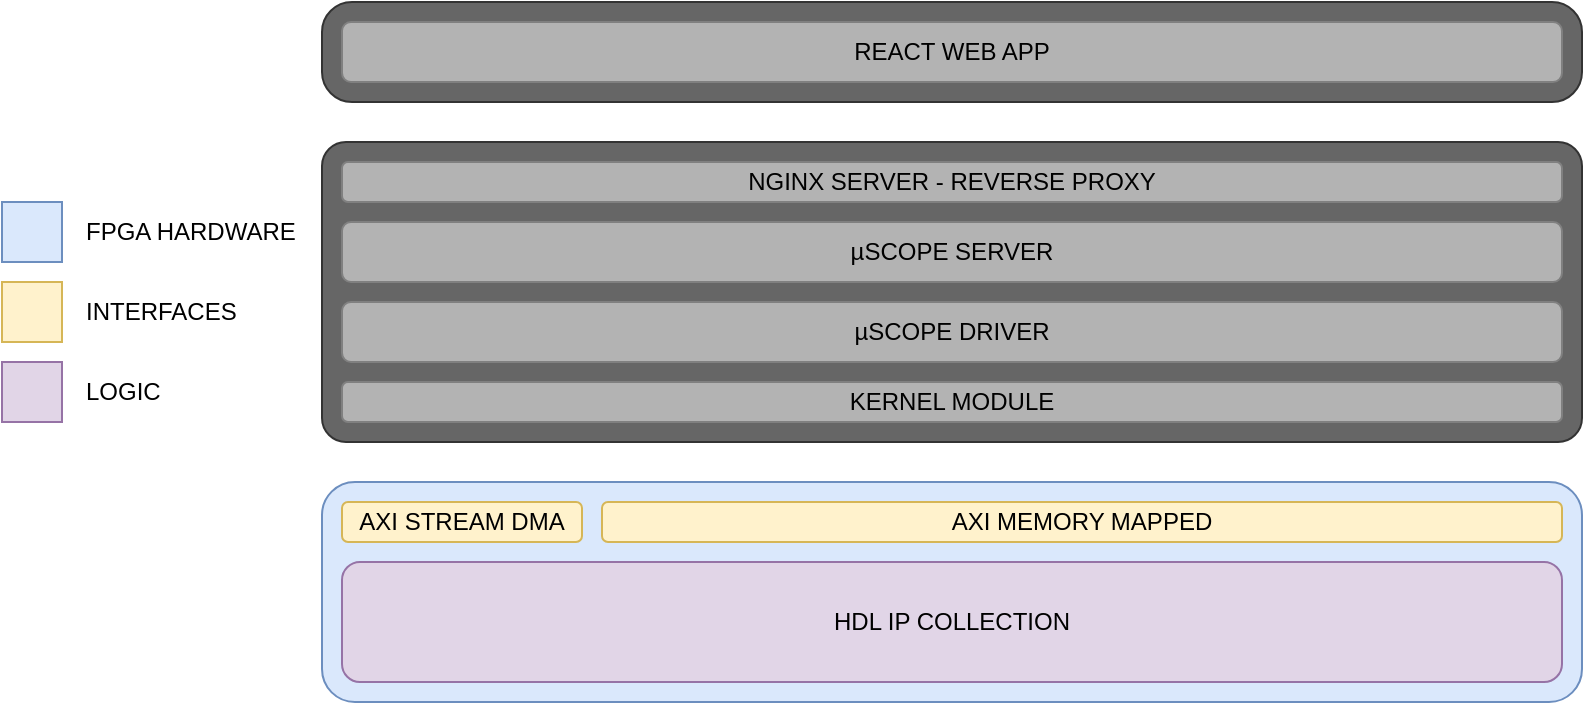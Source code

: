 <mxfile version="14.6.13" type="device"><diagram id="CR89wf_EPwSsdyslVp72" name="Page-1"><mxGraphModel dx="1350" dy="816" grid="1" gridSize="10" guides="1" tooltips="1" connect="1" arrows="1" fold="1" page="1" pageScale="1" pageWidth="827" pageHeight="583" math="0" shadow="0"><root><mxCell id="0"/><mxCell id="1" parent="0"/><mxCell id="abgbactR-UJYrMF9P-a5-47" value="" style="group" parent="1" vertex="1" connectable="0"><mxGeometry x="10" y="210" width="150" height="30" as="geometry"/></mxCell><mxCell id="abgbactR-UJYrMF9P-a5-19" value="" style="rounded=0;whiteSpace=wrap;html=1;fillColor=#dae8fc;strokeColor=#6c8ebf;" parent="abgbactR-UJYrMF9P-a5-47" vertex="1"><mxGeometry width="30" height="30" as="geometry"/></mxCell><mxCell id="abgbactR-UJYrMF9P-a5-32" value="FPGA HARDWARE" style="text;html=1;strokeColor=none;fillColor=none;align=left;verticalAlign=middle;whiteSpace=wrap;rounded=0;" parent="abgbactR-UJYrMF9P-a5-47" vertex="1"><mxGeometry x="40" y="5" width="110" height="20" as="geometry"/></mxCell><mxCell id="abgbactR-UJYrMF9P-a5-50" value="" style="group" parent="1" vertex="1" connectable="0"><mxGeometry x="10" y="250" width="120" height="30" as="geometry"/></mxCell><mxCell id="abgbactR-UJYrMF9P-a5-28" value="" style="rounded=0;whiteSpace=wrap;html=1;fillColor=#fff2cc;strokeColor=#d6b656;" parent="abgbactR-UJYrMF9P-a5-50" vertex="1"><mxGeometry width="30" height="30" as="geometry"/></mxCell><mxCell id="abgbactR-UJYrMF9P-a5-35" value="INTERFACES" style="text;html=1;strokeColor=none;fillColor=none;align=left;verticalAlign=middle;whiteSpace=wrap;rounded=0;" parent="abgbactR-UJYrMF9P-a5-50" vertex="1"><mxGeometry x="40" y="5" width="80" height="20" as="geometry"/></mxCell><mxCell id="abgbactR-UJYrMF9P-a5-9" value="\" style="rounded=1;whiteSpace=wrap;html=1;spacingLeft=0;spacingBottom=5;verticalAlign=bottom;arcSize=8;strokeColor=#333333;fillColor=#666666;" parent="1" vertex="1"><mxGeometry x="170" y="180" width="630" height="150" as="geometry"/></mxCell><mxCell id="abgbactR-UJYrMF9P-a5-10" value="KERNEL MODULE" style="rounded=1;whiteSpace=wrap;html=1;fillColor=#B3B3B3;strokeColor=#808080;" parent="1" vertex="1"><mxGeometry x="180" y="300" width="610" height="20" as="geometry"/></mxCell><mxCell id="abgbactR-UJYrMF9P-a5-13" value="µSCOPE DRIVER" style="rounded=1;whiteSpace=wrap;html=1;strokeColor=#808080;fillColor=#B3B3B3;" parent="1" vertex="1"><mxGeometry x="180" y="260" width="610" height="30" as="geometry"/></mxCell><mxCell id="abgbactR-UJYrMF9P-a5-40" value="NGINX SERVER - REVERSE PROXY" style="rounded=1;whiteSpace=wrap;html=1;fillColor=#B3B3B3;strokeColor=#808080;" parent="1" vertex="1"><mxGeometry x="180" y="190" width="610" height="20" as="geometry"/></mxCell><mxCell id="abgbactR-UJYrMF9P-a5-44" value="µSCOPE SERVER" style="rounded=1;whiteSpace=wrap;html=1;strokeWidth=1;fillColor=#B3B3B3;strokeColor=#808080;" parent="1" vertex="1"><mxGeometry x="180" y="220" width="610" height="30" as="geometry"/></mxCell><mxCell id="abgbactR-UJYrMF9P-a5-1" value="" style="rounded=1;whiteSpace=wrap;html=1;fillColor=#dae8fc;strokeColor=#6c8ebf;align=center;verticalAlign=bottom;spacingLeft=0;spacingBottom=5;" parent="1" vertex="1"><mxGeometry x="170" y="350" width="630" height="110" as="geometry"/></mxCell><mxCell id="abgbactR-UJYrMF9P-a5-3" value="HDL IP COLLECTION" style="rounded=1;whiteSpace=wrap;html=1;fillColor=#e1d5e7;strokeColor=#9673a6;" parent="1" vertex="1"><mxGeometry x="180" y="390" width="610" height="60" as="geometry"/></mxCell><mxCell id="abgbactR-UJYrMF9P-a5-4" value="AXI STREAM DMA" style="rounded=1;whiteSpace=wrap;html=1;fillColor=#fff2cc;strokeColor=#d6b656;" parent="1" vertex="1"><mxGeometry x="180" y="360" width="120" height="20" as="geometry"/></mxCell><mxCell id="abgbactR-UJYrMF9P-a5-7" value="AXI MEMORY MAPPED" style="rounded=1;whiteSpace=wrap;html=1;fillColor=#fff2cc;strokeColor=#d6b656;" parent="1" vertex="1"><mxGeometry x="310" y="360" width="480" height="20" as="geometry"/></mxCell><mxCell id="abgbactR-UJYrMF9P-a5-43" value="" style="rounded=1;whiteSpace=wrap;html=1;spacingLeft=0;spacingBottom=5;verticalAlign=bottom;arcSize=30;strokeColor=#333333;fillColor=#666666;" parent="1" vertex="1"><mxGeometry x="170" y="110" width="630" height="50" as="geometry"/></mxCell><mxCell id="abgbactR-UJYrMF9P-a5-45" value="REACT WEB APP" style="rounded=1;whiteSpace=wrap;html=1;strokeWidth=1;strokeColor=#808080;fillColor=#B3B3B3;" parent="1" vertex="1"><mxGeometry x="180" y="120" width="610" height="30" as="geometry"/></mxCell><mxCell id="trQwrGMDSbCQgQMmHAKo-2" value="" style="group" parent="1" vertex="1" connectable="0"><mxGeometry x="10" y="290" width="120" height="30" as="geometry"/></mxCell><mxCell id="abgbactR-UJYrMF9P-a5-30" value="" style="rounded=0;whiteSpace=wrap;html=1;fillColor=#e1d5e7;strokeColor=#9673a6;" parent="trQwrGMDSbCQgQMmHAKo-2" vertex="1"><mxGeometry width="30" height="30" as="geometry"/></mxCell><mxCell id="abgbactR-UJYrMF9P-a5-37" value="LOGIC" style="text;html=1;strokeColor=none;fillColor=none;align=left;verticalAlign=middle;whiteSpace=wrap;rounded=0;" parent="trQwrGMDSbCQgQMmHAKo-2" vertex="1"><mxGeometry x="40" y="5" width="80" height="20" as="geometry"/></mxCell></root></mxGraphModel></diagram></mxfile>